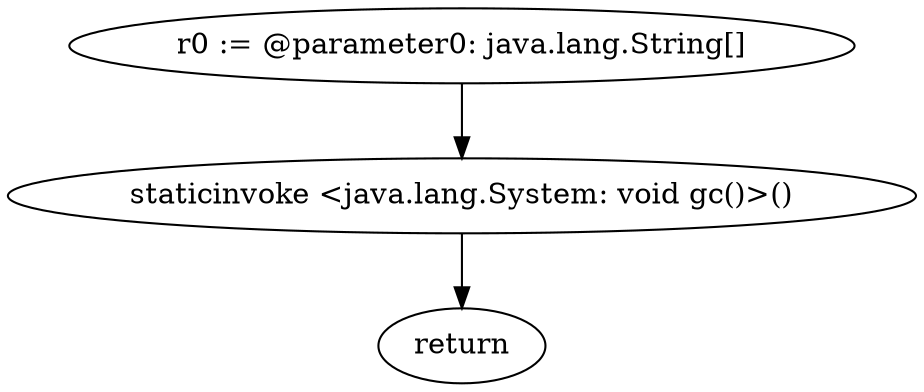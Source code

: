 digraph "unitGraph" {
    "r0 := @parameter0: java.lang.String[]"
    "staticinvoke <java.lang.System: void gc()>()"
    "return"
    "r0 := @parameter0: java.lang.String[]"->"staticinvoke <java.lang.System: void gc()>()";
    "staticinvoke <java.lang.System: void gc()>()"->"return";
}

